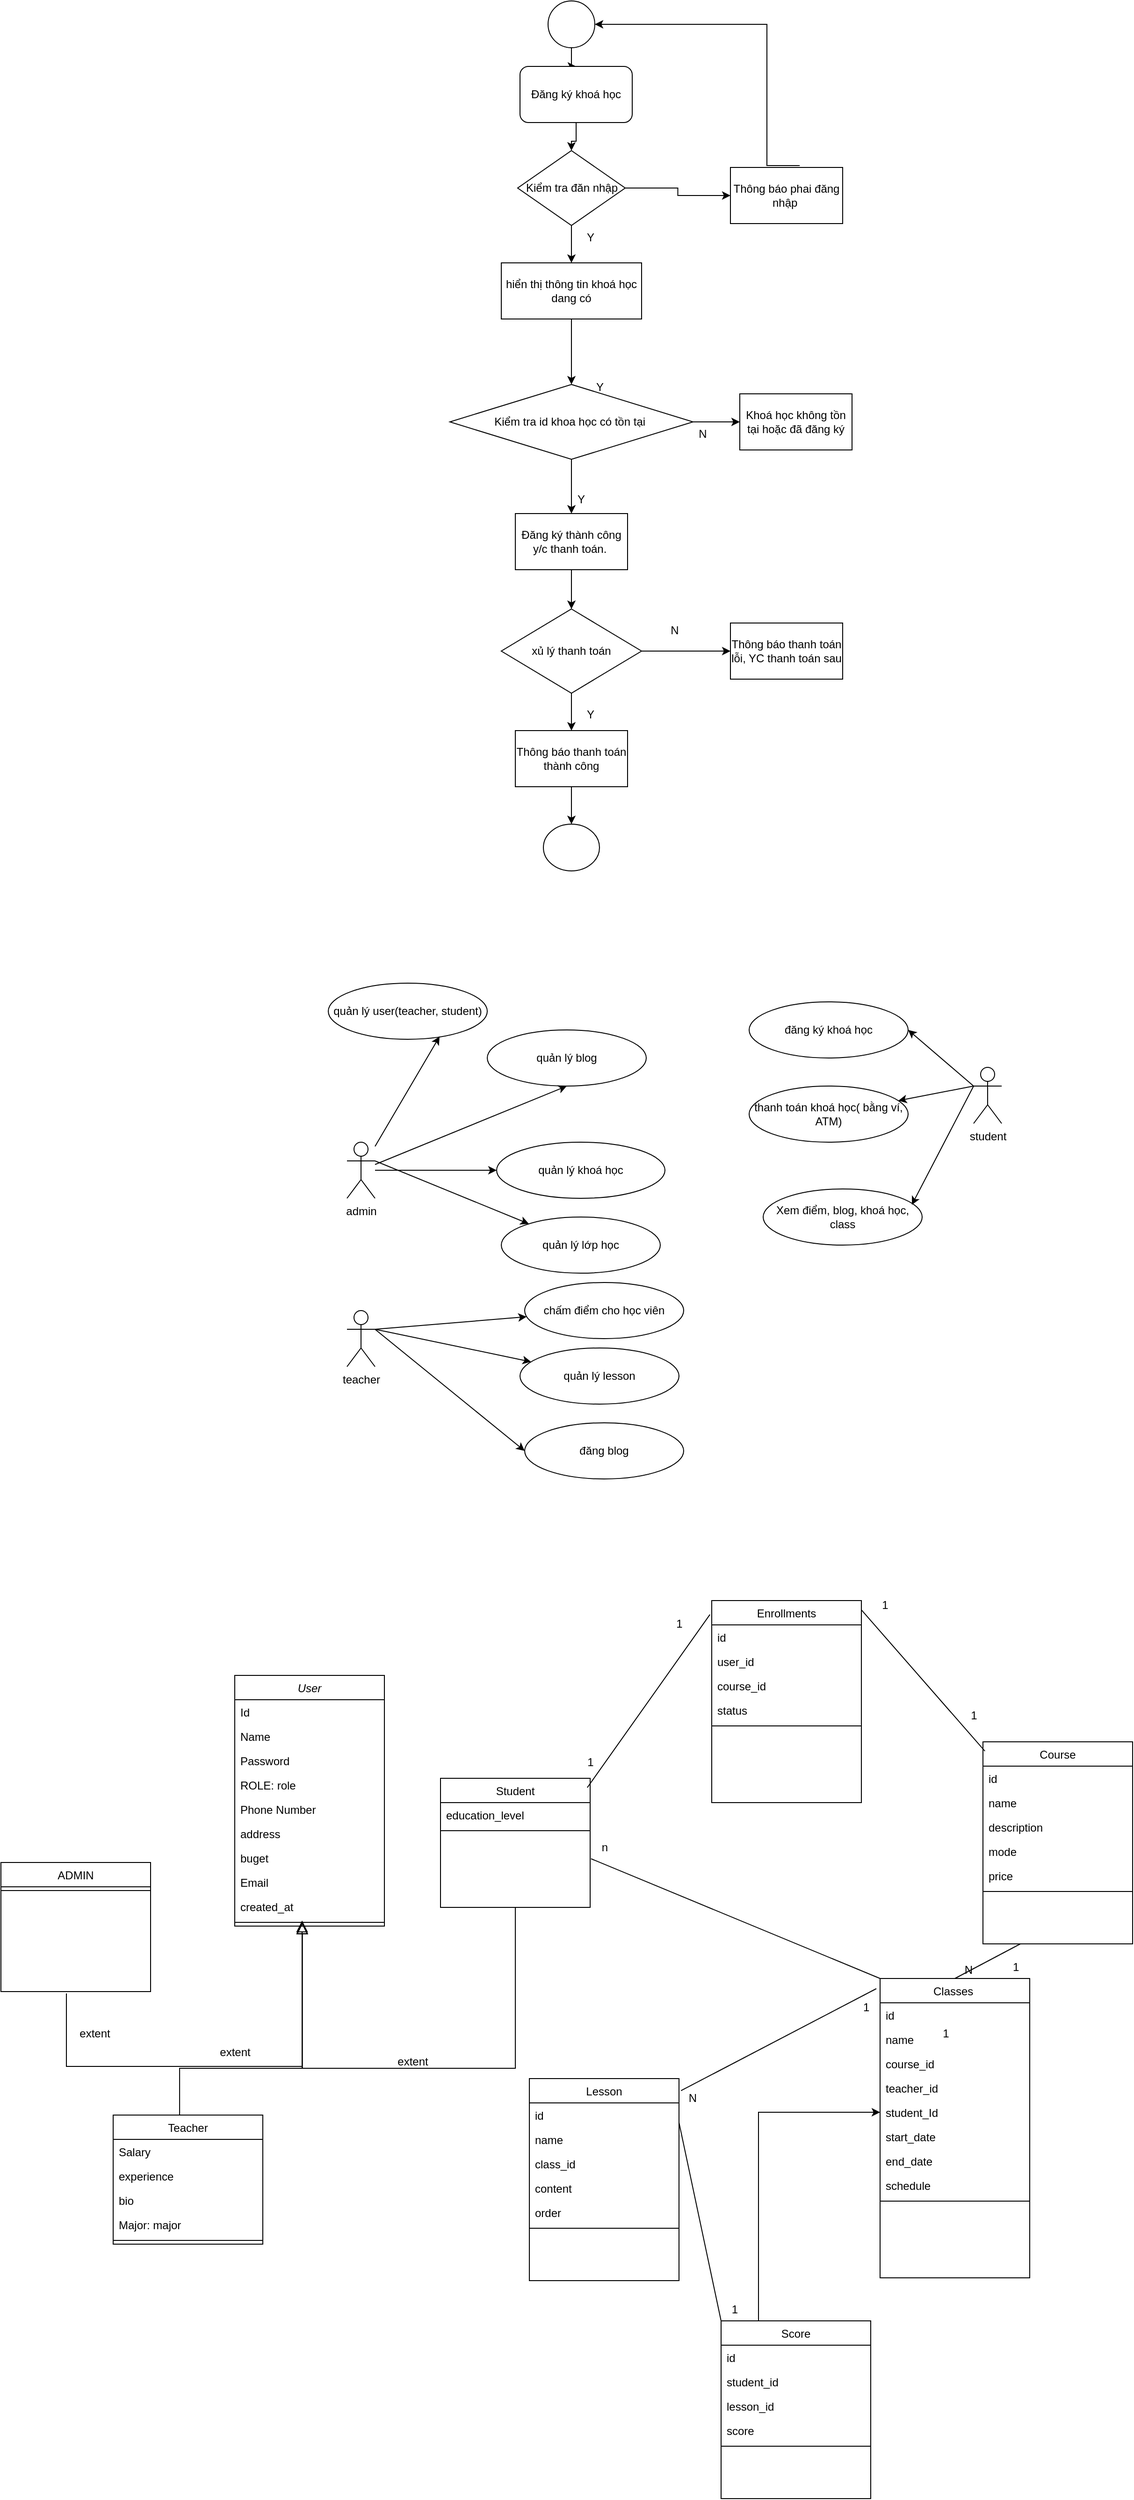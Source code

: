 <mxfile version="26.0.3">
  <diagram name="Trang-1" id="rVKyR7nh_XiS1FZYdpux">
    <mxGraphModel dx="1834" dy="2772" grid="1" gridSize="10" guides="1" tooltips="1" connect="1" arrows="1" fold="1" page="0" pageScale="1" pageWidth="827" pageHeight="1169" math="0" shadow="0">
      <root>
        <mxCell id="0" />
        <mxCell id="1" parent="0" />
        <mxCell id="aw_i3ZSyZ6pOpb74CxK2-1" value="User" style="swimlane;fontStyle=2;align=center;verticalAlign=top;childLayout=stackLayout;horizontal=1;startSize=26;horizontalStack=0;resizeParent=1;resizeLast=0;collapsible=1;marginBottom=0;rounded=0;shadow=0;strokeWidth=1;" parent="1" vertex="1">
          <mxGeometry x="40" y="-90" width="160" height="268" as="geometry">
            <mxRectangle x="230" y="140" width="160" height="26" as="alternateBounds" />
          </mxGeometry>
        </mxCell>
        <mxCell id="aw_i3ZSyZ6pOpb74CxK2-2" value="Id" style="text;align=left;verticalAlign=top;spacingLeft=4;spacingRight=4;overflow=hidden;rotatable=0;points=[[0,0.5],[1,0.5]];portConstraint=eastwest;" parent="aw_i3ZSyZ6pOpb74CxK2-1" vertex="1">
          <mxGeometry y="26" width="160" height="26" as="geometry" />
        </mxCell>
        <mxCell id="aw_i3ZSyZ6pOpb74CxK2-8" value="Name" style="text;align=left;verticalAlign=top;spacingLeft=4;spacingRight=4;overflow=hidden;rotatable=0;points=[[0,0.5],[1,0.5]];portConstraint=eastwest;" parent="aw_i3ZSyZ6pOpb74CxK2-1" vertex="1">
          <mxGeometry y="52" width="160" height="26" as="geometry" />
        </mxCell>
        <mxCell id="aw_i3ZSyZ6pOpb74CxK2-9" value="Password" style="text;align=left;verticalAlign=top;spacingLeft=4;spacingRight=4;overflow=hidden;rotatable=0;points=[[0,0.5],[1,0.5]];portConstraint=eastwest;" parent="aw_i3ZSyZ6pOpb74CxK2-1" vertex="1">
          <mxGeometry y="78" width="160" height="26" as="geometry" />
        </mxCell>
        <mxCell id="aw_i3ZSyZ6pOpb74CxK2-10" value="ROLE: role" style="text;align=left;verticalAlign=top;spacingLeft=4;spacingRight=4;overflow=hidden;rotatable=0;points=[[0,0.5],[1,0.5]];portConstraint=eastwest;" parent="aw_i3ZSyZ6pOpb74CxK2-1" vertex="1">
          <mxGeometry y="104" width="160" height="26" as="geometry" />
        </mxCell>
        <mxCell id="aw_i3ZSyZ6pOpb74CxK2-3" value="Phone Number" style="text;align=left;verticalAlign=top;spacingLeft=4;spacingRight=4;overflow=hidden;rotatable=0;points=[[0,0.5],[1,0.5]];portConstraint=eastwest;rounded=0;shadow=0;html=0;" parent="aw_i3ZSyZ6pOpb74CxK2-1" vertex="1">
          <mxGeometry y="130" width="160" height="26" as="geometry" />
        </mxCell>
        <mxCell id="aw_i3ZSyZ6pOpb74CxK2-41" value="address" style="text;align=left;verticalAlign=top;spacingLeft=4;spacingRight=4;overflow=hidden;rotatable=0;points=[[0,0.5],[1,0.5]];portConstraint=eastwest;rounded=0;shadow=0;html=0;" parent="aw_i3ZSyZ6pOpb74CxK2-1" vertex="1">
          <mxGeometry y="156" width="160" height="26" as="geometry" />
        </mxCell>
        <mxCell id="aw_i3ZSyZ6pOpb74CxK2-98" value="buget" style="text;align=left;verticalAlign=top;spacingLeft=4;spacingRight=4;overflow=hidden;rotatable=0;points=[[0,0.5],[1,0.5]];portConstraint=eastwest;rounded=0;shadow=0;html=0;" parent="aw_i3ZSyZ6pOpb74CxK2-1" vertex="1">
          <mxGeometry y="182" width="160" height="26" as="geometry" />
        </mxCell>
        <mxCell id="aw_i3ZSyZ6pOpb74CxK2-4" value="Email " style="text;align=left;verticalAlign=top;spacingLeft=4;spacingRight=4;overflow=hidden;rotatable=0;points=[[0,0.5],[1,0.5]];portConstraint=eastwest;rounded=0;shadow=0;html=0;" parent="aw_i3ZSyZ6pOpb74CxK2-1" vertex="1">
          <mxGeometry y="208" width="160" height="26" as="geometry" />
        </mxCell>
        <mxCell id="aw_i3ZSyZ6pOpb74CxK2-11" value="created_at" style="text;align=left;verticalAlign=top;spacingLeft=4;spacingRight=4;overflow=hidden;rotatable=0;points=[[0,0.5],[1,0.5]];portConstraint=eastwest;rounded=0;shadow=0;html=0;" parent="aw_i3ZSyZ6pOpb74CxK2-1" vertex="1">
          <mxGeometry y="234" width="160" height="26" as="geometry" />
        </mxCell>
        <mxCell id="aw_i3ZSyZ6pOpb74CxK2-6" value="" style="line;html=1;strokeWidth=1;align=left;verticalAlign=middle;spacingTop=-1;spacingLeft=3;spacingRight=3;rotatable=0;labelPosition=right;points=[];portConstraint=eastwest;" parent="aw_i3ZSyZ6pOpb74CxK2-1" vertex="1">
          <mxGeometry y="260" width="160" height="8" as="geometry" />
        </mxCell>
        <mxCell id="aw_i3ZSyZ6pOpb74CxK2-22" value="Student" style="swimlane;fontStyle=0;align=center;verticalAlign=top;childLayout=stackLayout;horizontal=1;startSize=26;horizontalStack=0;resizeParent=1;resizeLast=0;collapsible=1;marginBottom=0;rounded=0;shadow=0;strokeWidth=1;" parent="1" vertex="1">
          <mxGeometry x="260" y="20" width="160" height="138" as="geometry">
            <mxRectangle x="130" y="380" width="160" height="26" as="alternateBounds" />
          </mxGeometry>
        </mxCell>
        <mxCell id="aw_i3ZSyZ6pOpb74CxK2-23" value="education_level" style="text;align=left;verticalAlign=top;spacingLeft=4;spacingRight=4;overflow=hidden;rotatable=0;points=[[0,0.5],[1,0.5]];portConstraint=eastwest;" parent="aw_i3ZSyZ6pOpb74CxK2-22" vertex="1">
          <mxGeometry y="26" width="160" height="26" as="geometry" />
        </mxCell>
        <mxCell id="aw_i3ZSyZ6pOpb74CxK2-25" value="" style="line;html=1;strokeWidth=1;align=left;verticalAlign=middle;spacingTop=-1;spacingLeft=3;spacingRight=3;rotatable=0;labelPosition=right;points=[];portConstraint=eastwest;" parent="aw_i3ZSyZ6pOpb74CxK2-22" vertex="1">
          <mxGeometry y="52" width="160" height="8" as="geometry" />
        </mxCell>
        <mxCell id="aw_i3ZSyZ6pOpb74CxK2-28" value="" style="endArrow=block;endSize=10;endFill=0;shadow=0;strokeWidth=1;rounded=0;curved=0;edgeStyle=elbowEdgeStyle;elbow=vertical;entryX=0.452;entryY=0.523;entryDx=0;entryDy=0;entryPerimeter=0;exitX=0.444;exitY=0.029;exitDx=0;exitDy=0;exitPerimeter=0;" parent="1" source="aw_i3ZSyZ6pOpb74CxK2-30" target="aw_i3ZSyZ6pOpb74CxK2-6" edge="1">
          <mxGeometry width="160" relative="1" as="geometry">
            <mxPoint x="243.04" y="367.034" as="sourcePoint" />
            <mxPoint x="130" y="308" as="targetPoint" />
            <Array as="points">
              <mxPoint x="200" y="330" />
            </Array>
          </mxGeometry>
        </mxCell>
        <mxCell id="aw_i3ZSyZ6pOpb74CxK2-29" value="" style="endArrow=block;endSize=10;endFill=0;shadow=0;strokeWidth=1;rounded=0;curved=0;edgeStyle=elbowEdgeStyle;elbow=vertical;entryX=0.45;entryY=0.5;entryDx=0;entryDy=0;entryPerimeter=0;exitX=0.5;exitY=1;exitDx=0;exitDy=0;" parent="1" source="aw_i3ZSyZ6pOpb74CxK2-22" target="aw_i3ZSyZ6pOpb74CxK2-6" edge="1">
          <mxGeometry width="160" relative="1" as="geometry">
            <mxPoint x="340" y="170" as="sourcePoint" />
            <mxPoint x="140" y="282" as="targetPoint" />
            <Array as="points">
              <mxPoint x="110" y="330" />
            </Array>
          </mxGeometry>
        </mxCell>
        <mxCell id="aw_i3ZSyZ6pOpb74CxK2-30" value="Teacher" style="swimlane;fontStyle=0;align=center;verticalAlign=top;childLayout=stackLayout;horizontal=1;startSize=26;horizontalStack=0;resizeParent=1;resizeLast=0;collapsible=1;marginBottom=0;rounded=0;shadow=0;strokeWidth=1;" parent="1" vertex="1">
          <mxGeometry x="-90" y="380" width="160" height="138" as="geometry">
            <mxRectangle x="340" y="380" width="170" height="26" as="alternateBounds" />
          </mxGeometry>
        </mxCell>
        <mxCell id="aw_i3ZSyZ6pOpb74CxK2-31" value="Salary" style="text;align=left;verticalAlign=top;spacingLeft=4;spacingRight=4;overflow=hidden;rotatable=0;points=[[0,0.5],[1,0.5]];portConstraint=eastwest;" parent="aw_i3ZSyZ6pOpb74CxK2-30" vertex="1">
          <mxGeometry y="26" width="160" height="26" as="geometry" />
        </mxCell>
        <mxCell id="aw_i3ZSyZ6pOpb74CxK2-33" value="experience" style="text;align=left;verticalAlign=top;spacingLeft=4;spacingRight=4;overflow=hidden;rotatable=0;points=[[0,0.5],[1,0.5]];portConstraint=eastwest;" parent="aw_i3ZSyZ6pOpb74CxK2-30" vertex="1">
          <mxGeometry y="52" width="160" height="26" as="geometry" />
        </mxCell>
        <mxCell id="aw_i3ZSyZ6pOpb74CxK2-34" value="bio" style="text;align=left;verticalAlign=top;spacingLeft=4;spacingRight=4;overflow=hidden;rotatable=0;points=[[0,0.5],[1,0.5]];portConstraint=eastwest;" parent="aw_i3ZSyZ6pOpb74CxK2-30" vertex="1">
          <mxGeometry y="78" width="160" height="26" as="geometry" />
        </mxCell>
        <mxCell id="aw_i3ZSyZ6pOpb74CxK2-35" value="Major: major&#xa;" style="text;align=left;verticalAlign=top;spacingLeft=4;spacingRight=4;overflow=hidden;rotatable=0;points=[[0,0.5],[1,0.5]];portConstraint=eastwest;" parent="aw_i3ZSyZ6pOpb74CxK2-30" vertex="1">
          <mxGeometry y="104" width="160" height="26" as="geometry" />
        </mxCell>
        <mxCell id="aw_i3ZSyZ6pOpb74CxK2-32" value="" style="line;html=1;strokeWidth=1;align=left;verticalAlign=middle;spacingTop=-1;spacingLeft=3;spacingRight=3;rotatable=0;labelPosition=right;points=[];portConstraint=eastwest;" parent="aw_i3ZSyZ6pOpb74CxK2-30" vertex="1">
          <mxGeometry y="130" width="160" height="8" as="geometry" />
        </mxCell>
        <mxCell id="aw_i3ZSyZ6pOpb74CxK2-36" value="Course" style="swimlane;fontStyle=0;align=center;verticalAlign=top;childLayout=stackLayout;horizontal=1;startSize=26;horizontalStack=0;resizeParent=1;resizeLast=0;collapsible=1;marginBottom=0;rounded=0;shadow=0;strokeWidth=1;" parent="1" vertex="1">
          <mxGeometry x="840" y="-19" width="160" height="216" as="geometry">
            <mxRectangle x="130" y="380" width="160" height="26" as="alternateBounds" />
          </mxGeometry>
        </mxCell>
        <mxCell id="aw_i3ZSyZ6pOpb74CxK2-37" value="id" style="text;align=left;verticalAlign=top;spacingLeft=4;spacingRight=4;overflow=hidden;rotatable=0;points=[[0,0.5],[1,0.5]];portConstraint=eastwest;" parent="aw_i3ZSyZ6pOpb74CxK2-36" vertex="1">
          <mxGeometry y="26" width="160" height="26" as="geometry" />
        </mxCell>
        <mxCell id="aw_i3ZSyZ6pOpb74CxK2-42" value="name" style="text;align=left;verticalAlign=top;spacingLeft=4;spacingRight=4;overflow=hidden;rotatable=0;points=[[0,0.5],[1,0.5]];portConstraint=eastwest;" parent="aw_i3ZSyZ6pOpb74CxK2-36" vertex="1">
          <mxGeometry y="52" width="160" height="26" as="geometry" />
        </mxCell>
        <mxCell id="aw_i3ZSyZ6pOpb74CxK2-44" value="description" style="text;align=left;verticalAlign=top;spacingLeft=4;spacingRight=4;overflow=hidden;rotatable=0;points=[[0,0.5],[1,0.5]];portConstraint=eastwest;" parent="aw_i3ZSyZ6pOpb74CxK2-36" vertex="1">
          <mxGeometry y="78" width="160" height="26" as="geometry" />
        </mxCell>
        <mxCell id="aw_i3ZSyZ6pOpb74CxK2-45" value="mode" style="text;align=left;verticalAlign=top;spacingLeft=4;spacingRight=4;overflow=hidden;rotatable=0;points=[[0,0.5],[1,0.5]];portConstraint=eastwest;" parent="aw_i3ZSyZ6pOpb74CxK2-36" vertex="1">
          <mxGeometry y="104" width="160" height="26" as="geometry" />
        </mxCell>
        <mxCell id="aw_i3ZSyZ6pOpb74CxK2-94" value="price" style="text;align=left;verticalAlign=top;spacingLeft=4;spacingRight=4;overflow=hidden;rotatable=0;points=[[0,0.5],[1,0.5]];portConstraint=eastwest;" parent="aw_i3ZSyZ6pOpb74CxK2-36" vertex="1">
          <mxGeometry y="130" width="160" height="26" as="geometry" />
        </mxCell>
        <mxCell id="aw_i3ZSyZ6pOpb74CxK2-38" value="" style="line;html=1;strokeWidth=1;align=left;verticalAlign=middle;spacingTop=-1;spacingLeft=3;spacingRight=3;rotatable=0;labelPosition=right;points=[];portConstraint=eastwest;" parent="aw_i3ZSyZ6pOpb74CxK2-36" vertex="1">
          <mxGeometry y="156" width="160" height="8" as="geometry" />
        </mxCell>
        <mxCell id="aw_i3ZSyZ6pOpb74CxK2-46" value="Classes " style="swimlane;fontStyle=0;align=center;verticalAlign=top;childLayout=stackLayout;horizontal=1;startSize=26;horizontalStack=0;resizeParent=1;resizeLast=0;collapsible=1;marginBottom=0;rounded=0;shadow=0;strokeWidth=1;" parent="1" vertex="1">
          <mxGeometry x="730" y="234" width="160" height="320" as="geometry">
            <mxRectangle x="130" y="380" width="160" height="26" as="alternateBounds" />
          </mxGeometry>
        </mxCell>
        <mxCell id="aw_i3ZSyZ6pOpb74CxK2-47" value="id" style="text;align=left;verticalAlign=top;spacingLeft=4;spacingRight=4;overflow=hidden;rotatable=0;points=[[0,0.5],[1,0.5]];portConstraint=eastwest;" parent="aw_i3ZSyZ6pOpb74CxK2-46" vertex="1">
          <mxGeometry y="26" width="160" height="26" as="geometry" />
        </mxCell>
        <mxCell id="aw_i3ZSyZ6pOpb74CxK2-48" value="name" style="text;align=left;verticalAlign=top;spacingLeft=4;spacingRight=4;overflow=hidden;rotatable=0;points=[[0,0.5],[1,0.5]];portConstraint=eastwest;" parent="aw_i3ZSyZ6pOpb74CxK2-46" vertex="1">
          <mxGeometry y="52" width="160" height="26" as="geometry" />
        </mxCell>
        <mxCell id="aw_i3ZSyZ6pOpb74CxK2-49" value="course_id" style="text;align=left;verticalAlign=top;spacingLeft=4;spacingRight=4;overflow=hidden;rotatable=0;points=[[0,0.5],[1,0.5]];portConstraint=eastwest;" parent="aw_i3ZSyZ6pOpb74CxK2-46" vertex="1">
          <mxGeometry y="78" width="160" height="26" as="geometry" />
        </mxCell>
        <mxCell id="aw_i3ZSyZ6pOpb74CxK2-50" value="teacher_id" style="text;align=left;verticalAlign=top;spacingLeft=4;spacingRight=4;overflow=hidden;rotatable=0;points=[[0,0.5],[1,0.5]];portConstraint=eastwest;" parent="aw_i3ZSyZ6pOpb74CxK2-46" vertex="1">
          <mxGeometry y="104" width="160" height="26" as="geometry" />
        </mxCell>
        <mxCell id="aw_i3ZSyZ6pOpb74CxK2-68" value="student_Id&#xa;" style="text;align=left;verticalAlign=top;spacingLeft=4;spacingRight=4;overflow=hidden;rotatable=0;points=[[0,0.5],[1,0.5]];portConstraint=eastwest;" parent="aw_i3ZSyZ6pOpb74CxK2-46" vertex="1">
          <mxGeometry y="130" width="160" height="26" as="geometry" />
        </mxCell>
        <mxCell id="aw_i3ZSyZ6pOpb74CxK2-51" value="start_date" style="text;align=left;verticalAlign=top;spacingLeft=4;spacingRight=4;overflow=hidden;rotatable=0;points=[[0,0.5],[1,0.5]];portConstraint=eastwest;" parent="aw_i3ZSyZ6pOpb74CxK2-46" vertex="1">
          <mxGeometry y="156" width="160" height="26" as="geometry" />
        </mxCell>
        <mxCell id="aw_i3ZSyZ6pOpb74CxK2-55" value="end_date" style="text;align=left;verticalAlign=top;spacingLeft=4;spacingRight=4;overflow=hidden;rotatable=0;points=[[0,0.5],[1,0.5]];portConstraint=eastwest;" parent="aw_i3ZSyZ6pOpb74CxK2-46" vertex="1">
          <mxGeometry y="182" width="160" height="26" as="geometry" />
        </mxCell>
        <mxCell id="aw_i3ZSyZ6pOpb74CxK2-56" value="schedule" style="text;align=left;verticalAlign=top;spacingLeft=4;spacingRight=4;overflow=hidden;rotatable=0;points=[[0,0.5],[1,0.5]];portConstraint=eastwest;" parent="aw_i3ZSyZ6pOpb74CxK2-46" vertex="1">
          <mxGeometry y="208" width="160" height="26" as="geometry" />
        </mxCell>
        <mxCell id="aw_i3ZSyZ6pOpb74CxK2-52" value="" style="line;html=1;strokeWidth=1;align=left;verticalAlign=middle;spacingTop=-1;spacingLeft=3;spacingRight=3;rotatable=0;labelPosition=right;points=[];portConstraint=eastwest;" parent="aw_i3ZSyZ6pOpb74CxK2-46" vertex="1">
          <mxGeometry y="234" width="160" height="8" as="geometry" />
        </mxCell>
        <mxCell id="aw_i3ZSyZ6pOpb74CxK2-57" value="Lesson" style="swimlane;fontStyle=0;align=center;verticalAlign=top;childLayout=stackLayout;horizontal=1;startSize=26;horizontalStack=0;resizeParent=1;resizeLast=0;collapsible=1;marginBottom=0;rounded=0;shadow=0;strokeWidth=1;" parent="1" vertex="1">
          <mxGeometry x="355" y="341" width="160" height="216" as="geometry">
            <mxRectangle x="130" y="380" width="160" height="26" as="alternateBounds" />
          </mxGeometry>
        </mxCell>
        <mxCell id="aw_i3ZSyZ6pOpb74CxK2-58" value="id" style="text;align=left;verticalAlign=top;spacingLeft=4;spacingRight=4;overflow=hidden;rotatable=0;points=[[0,0.5],[1,0.5]];portConstraint=eastwest;" parent="aw_i3ZSyZ6pOpb74CxK2-57" vertex="1">
          <mxGeometry y="26" width="160" height="26" as="geometry" />
        </mxCell>
        <mxCell id="aw_i3ZSyZ6pOpb74CxK2-60" value="name" style="text;align=left;verticalAlign=top;spacingLeft=4;spacingRight=4;overflow=hidden;rotatable=0;points=[[0,0.5],[1,0.5]];portConstraint=eastwest;" parent="aw_i3ZSyZ6pOpb74CxK2-57" vertex="1">
          <mxGeometry y="52" width="160" height="26" as="geometry" />
        </mxCell>
        <mxCell id="aw_i3ZSyZ6pOpb74CxK2-102" value="class_id" style="text;align=left;verticalAlign=top;spacingLeft=4;spacingRight=4;overflow=hidden;rotatable=0;points=[[0,0.5],[1,0.5]];portConstraint=eastwest;" parent="aw_i3ZSyZ6pOpb74CxK2-57" vertex="1">
          <mxGeometry y="78" width="160" height="26" as="geometry" />
        </mxCell>
        <mxCell id="aw_i3ZSyZ6pOpb74CxK2-61" value="content" style="text;align=left;verticalAlign=top;spacingLeft=4;spacingRight=4;overflow=hidden;rotatable=0;points=[[0,0.5],[1,0.5]];portConstraint=eastwest;" parent="aw_i3ZSyZ6pOpb74CxK2-57" vertex="1">
          <mxGeometry y="104" width="160" height="26" as="geometry" />
        </mxCell>
        <mxCell id="aw_i3ZSyZ6pOpb74CxK2-62" value="order" style="text;align=left;verticalAlign=top;spacingLeft=4;spacingRight=4;overflow=hidden;rotatable=0;points=[[0,0.5],[1,0.5]];portConstraint=eastwest;" parent="aw_i3ZSyZ6pOpb74CxK2-57" vertex="1">
          <mxGeometry y="130" width="160" height="26" as="geometry" />
        </mxCell>
        <mxCell id="aw_i3ZSyZ6pOpb74CxK2-63" value="" style="line;html=1;strokeWidth=1;align=left;verticalAlign=middle;spacingTop=-1;spacingLeft=3;spacingRight=3;rotatable=0;labelPosition=right;points=[];portConstraint=eastwest;" parent="aw_i3ZSyZ6pOpb74CxK2-57" vertex="1">
          <mxGeometry y="156" width="160" height="8" as="geometry" />
        </mxCell>
        <mxCell id="54mSPvLYBZvLIirZFEM0-18" style="edgeStyle=orthogonalEdgeStyle;rounded=0;orthogonalLoop=1;jettySize=auto;html=1;exitX=0.25;exitY=0;exitDx=0;exitDy=0;entryX=0;entryY=0.5;entryDx=0;entryDy=0;" parent="1" source="aw_i3ZSyZ6pOpb74CxK2-69" target="aw_i3ZSyZ6pOpb74CxK2-68" edge="1">
          <mxGeometry relative="1" as="geometry" />
        </mxCell>
        <mxCell id="aw_i3ZSyZ6pOpb74CxK2-69" value="Score" style="swimlane;fontStyle=0;align=center;verticalAlign=top;childLayout=stackLayout;horizontal=1;startSize=26;horizontalStack=0;resizeParent=1;resizeLast=0;collapsible=1;marginBottom=0;rounded=0;shadow=0;strokeWidth=1;" parent="1" vertex="1">
          <mxGeometry x="560" y="600" width="160" height="190" as="geometry">
            <mxRectangle x="130" y="380" width="160" height="26" as="alternateBounds" />
          </mxGeometry>
        </mxCell>
        <mxCell id="aw_i3ZSyZ6pOpb74CxK2-70" value="id&#xa;" style="text;align=left;verticalAlign=top;spacingLeft=4;spacingRight=4;overflow=hidden;rotatable=0;points=[[0,0.5],[1,0.5]];portConstraint=eastwest;" parent="aw_i3ZSyZ6pOpb74CxK2-69" vertex="1">
          <mxGeometry y="26" width="160" height="26" as="geometry" />
        </mxCell>
        <mxCell id="aw_i3ZSyZ6pOpb74CxK2-76" value="student_id" style="text;align=left;verticalAlign=top;spacingLeft=4;spacingRight=4;overflow=hidden;rotatable=0;points=[[0,0.5],[1,0.5]];portConstraint=eastwest;" parent="aw_i3ZSyZ6pOpb74CxK2-69" vertex="1">
          <mxGeometry y="52" width="160" height="26" as="geometry" />
        </mxCell>
        <mxCell id="aw_i3ZSyZ6pOpb74CxK2-77" value="lesson_id" style="text;align=left;verticalAlign=top;spacingLeft=4;spacingRight=4;overflow=hidden;rotatable=0;points=[[0,0.5],[1,0.5]];portConstraint=eastwest;" parent="aw_i3ZSyZ6pOpb74CxK2-69" vertex="1">
          <mxGeometry y="78" width="160" height="26" as="geometry" />
        </mxCell>
        <mxCell id="aw_i3ZSyZ6pOpb74CxK2-80" value="score" style="text;align=left;verticalAlign=top;spacingLeft=4;spacingRight=4;overflow=hidden;rotatable=0;points=[[0,0.5],[1,0.5]];portConstraint=eastwest;" parent="aw_i3ZSyZ6pOpb74CxK2-69" vertex="1">
          <mxGeometry y="104" width="160" height="26" as="geometry" />
        </mxCell>
        <mxCell id="aw_i3ZSyZ6pOpb74CxK2-71" value="" style="line;html=1;strokeWidth=1;align=left;verticalAlign=middle;spacingTop=-1;spacingLeft=3;spacingRight=3;rotatable=0;labelPosition=right;points=[];portConstraint=eastwest;" parent="aw_i3ZSyZ6pOpb74CxK2-69" vertex="1">
          <mxGeometry y="130" width="160" height="8" as="geometry" />
        </mxCell>
        <mxCell id="aw_i3ZSyZ6pOpb74CxK2-82" value="Enrollments" style="swimlane;fontStyle=0;align=center;verticalAlign=top;childLayout=stackLayout;horizontal=1;startSize=26;horizontalStack=0;resizeParent=1;resizeLast=0;collapsible=1;marginBottom=0;rounded=0;shadow=0;strokeWidth=1;" parent="1" vertex="1">
          <mxGeometry x="550" y="-170" width="160" height="216" as="geometry">
            <mxRectangle x="130" y="380" width="160" height="26" as="alternateBounds" />
          </mxGeometry>
        </mxCell>
        <mxCell id="aw_i3ZSyZ6pOpb74CxK2-83" value="id" style="text;align=left;verticalAlign=top;spacingLeft=4;spacingRight=4;overflow=hidden;rotatable=0;points=[[0,0.5],[1,0.5]];portConstraint=eastwest;" parent="aw_i3ZSyZ6pOpb74CxK2-82" vertex="1">
          <mxGeometry y="26" width="160" height="26" as="geometry" />
        </mxCell>
        <mxCell id="aw_i3ZSyZ6pOpb74CxK2-84" value="user_id" style="text;align=left;verticalAlign=top;spacingLeft=4;spacingRight=4;overflow=hidden;rotatable=0;points=[[0,0.5],[1,0.5]];portConstraint=eastwest;" parent="aw_i3ZSyZ6pOpb74CxK2-82" vertex="1">
          <mxGeometry y="52" width="160" height="26" as="geometry" />
        </mxCell>
        <mxCell id="aw_i3ZSyZ6pOpb74CxK2-85" value="course_id" style="text;align=left;verticalAlign=top;spacingLeft=4;spacingRight=4;overflow=hidden;rotatable=0;points=[[0,0.5],[1,0.5]];portConstraint=eastwest;" parent="aw_i3ZSyZ6pOpb74CxK2-82" vertex="1">
          <mxGeometry y="78" width="160" height="26" as="geometry" />
        </mxCell>
        <mxCell id="aw_i3ZSyZ6pOpb74CxK2-86" value="status" style="text;align=left;verticalAlign=top;spacingLeft=4;spacingRight=4;overflow=hidden;rotatable=0;points=[[0,0.5],[1,0.5]];portConstraint=eastwest;" parent="aw_i3ZSyZ6pOpb74CxK2-82" vertex="1">
          <mxGeometry y="104" width="160" height="26" as="geometry" />
        </mxCell>
        <mxCell id="aw_i3ZSyZ6pOpb74CxK2-87" value="" style="line;html=1;strokeWidth=1;align=left;verticalAlign=middle;spacingTop=-1;spacingLeft=3;spacingRight=3;rotatable=0;labelPosition=right;points=[];portConstraint=eastwest;" parent="aw_i3ZSyZ6pOpb74CxK2-82" vertex="1">
          <mxGeometry y="130" width="160" height="8" as="geometry" />
        </mxCell>
        <mxCell id="heB53jGHx2SAs-rPZqRT-1" value="admin" style="shape=umlActor;verticalLabelPosition=bottom;verticalAlign=top;html=1;outlineConnect=0;" parent="1" vertex="1">
          <mxGeometry x="160" y="-660" width="30" height="60" as="geometry" />
        </mxCell>
        <mxCell id="heB53jGHx2SAs-rPZqRT-2" value="teacher" style="shape=umlActor;verticalLabelPosition=bottom;verticalAlign=top;html=1;outlineConnect=0;" parent="1" vertex="1">
          <mxGeometry x="160" y="-480" width="30" height="60" as="geometry" />
        </mxCell>
        <mxCell id="heB53jGHx2SAs-rPZqRT-6" value="quản lý blog" style="ellipse;whiteSpace=wrap;html=1;" parent="1" vertex="1">
          <mxGeometry x="310" y="-780" width="170" height="60" as="geometry" />
        </mxCell>
        <mxCell id="heB53jGHx2SAs-rPZqRT-7" style="edgeStyle=orthogonalEdgeStyle;rounded=0;orthogonalLoop=1;jettySize=auto;html=1;exitX=0.5;exitY=1;exitDx=0;exitDy=0;" parent="1" source="heB53jGHx2SAs-rPZqRT-6" target="heB53jGHx2SAs-rPZqRT-6" edge="1">
          <mxGeometry relative="1" as="geometry" />
        </mxCell>
        <mxCell id="heB53jGHx2SAs-rPZqRT-9" value="quản lý khoá học" style="ellipse;whiteSpace=wrap;html=1;" parent="1" vertex="1">
          <mxGeometry x="320" y="-660" width="180" height="60" as="geometry" />
        </mxCell>
        <mxCell id="heB53jGHx2SAs-rPZqRT-10" value="quản lý lớp học" style="ellipse;whiteSpace=wrap;html=1;" parent="1" vertex="1">
          <mxGeometry x="325" y="-580" width="170" height="60" as="geometry" />
        </mxCell>
        <mxCell id="heB53jGHx2SAs-rPZqRT-11" value="quản lý user(teacher, student)" style="ellipse;whiteSpace=wrap;html=1;" parent="1" vertex="1">
          <mxGeometry x="140" y="-830" width="170" height="60" as="geometry" />
        </mxCell>
        <mxCell id="heB53jGHx2SAs-rPZqRT-12" value="chấm điểm cho học viên" style="ellipse;whiteSpace=wrap;html=1;" parent="1" vertex="1">
          <mxGeometry x="350" y="-510" width="170" height="60" as="geometry" />
        </mxCell>
        <mxCell id="heB53jGHx2SAs-rPZqRT-13" value="đăng blog" style="ellipse;whiteSpace=wrap;html=1;" parent="1" vertex="1">
          <mxGeometry x="350" y="-360" width="170" height="60" as="geometry" />
        </mxCell>
        <mxCell id="heB53jGHx2SAs-rPZqRT-14" value="quản lý lesson" style="ellipse;whiteSpace=wrap;html=1;" parent="1" vertex="1">
          <mxGeometry x="345" y="-440" width="170" height="60" as="geometry" />
        </mxCell>
        <mxCell id="heB53jGHx2SAs-rPZqRT-15" value="student" style="shape=umlActor;verticalLabelPosition=bottom;verticalAlign=top;html=1;outlineConnect=0;" parent="1" vertex="1">
          <mxGeometry x="830" y="-740" width="30" height="60" as="geometry" />
        </mxCell>
        <mxCell id="heB53jGHx2SAs-rPZqRT-16" value="đăng ký khoá học" style="ellipse;whiteSpace=wrap;html=1;" parent="1" vertex="1">
          <mxGeometry x="590" y="-810" width="170" height="60" as="geometry" />
        </mxCell>
        <mxCell id="heB53jGHx2SAs-rPZqRT-17" value="thanh toán khoá học( bằng ví, ATM)" style="ellipse;whiteSpace=wrap;html=1;" parent="1" vertex="1">
          <mxGeometry x="590" y="-720" width="170" height="60" as="geometry" />
        </mxCell>
        <mxCell id="heB53jGHx2SAs-rPZqRT-19" value="Xem điểm, blog, khoá học, class" style="ellipse;whiteSpace=wrap;html=1;" parent="1" vertex="1">
          <mxGeometry x="605" y="-610" width="170" height="60" as="geometry" />
        </mxCell>
        <mxCell id="heB53jGHx2SAs-rPZqRT-20" value="" style="endArrow=classic;html=1;rounded=0;entryX=0.7;entryY=0.95;entryDx=0;entryDy=0;entryPerimeter=0;" parent="1" source="heB53jGHx2SAs-rPZqRT-1" target="heB53jGHx2SAs-rPZqRT-11" edge="1">
          <mxGeometry width="50" height="50" relative="1" as="geometry">
            <mxPoint x="370" y="-650" as="sourcePoint" />
            <mxPoint x="420" y="-700" as="targetPoint" />
          </mxGeometry>
        </mxCell>
        <mxCell id="heB53jGHx2SAs-rPZqRT-21" value="" style="endArrow=classic;html=1;rounded=0;entryX=0.5;entryY=1;entryDx=0;entryDy=0;" parent="1" source="heB53jGHx2SAs-rPZqRT-1" target="heB53jGHx2SAs-rPZqRT-6" edge="1">
          <mxGeometry width="50" height="50" relative="1" as="geometry">
            <mxPoint x="370" y="-650" as="sourcePoint" />
            <mxPoint x="420" y="-700" as="targetPoint" />
          </mxGeometry>
        </mxCell>
        <mxCell id="heB53jGHx2SAs-rPZqRT-22" value="" style="endArrow=classic;html=1;rounded=0;" parent="1" source="heB53jGHx2SAs-rPZqRT-1" target="heB53jGHx2SAs-rPZqRT-9" edge="1">
          <mxGeometry width="50" height="50" relative="1" as="geometry">
            <mxPoint x="370" y="-650" as="sourcePoint" />
            <mxPoint x="420" y="-700" as="targetPoint" />
          </mxGeometry>
        </mxCell>
        <mxCell id="heB53jGHx2SAs-rPZqRT-23" value="" style="endArrow=classic;html=1;rounded=0;exitX=1;exitY=0.333;exitDx=0;exitDy=0;exitPerimeter=0;" parent="1" source="heB53jGHx2SAs-rPZqRT-1" target="heB53jGHx2SAs-rPZqRT-10" edge="1">
          <mxGeometry width="50" height="50" relative="1" as="geometry">
            <mxPoint x="370" y="-680" as="sourcePoint" />
            <mxPoint x="420" y="-730" as="targetPoint" />
          </mxGeometry>
        </mxCell>
        <mxCell id="heB53jGHx2SAs-rPZqRT-24" value="" style="endArrow=classic;html=1;rounded=0;exitX=1;exitY=0.333;exitDx=0;exitDy=0;exitPerimeter=0;" parent="1" source="heB53jGHx2SAs-rPZqRT-2" target="heB53jGHx2SAs-rPZqRT-12" edge="1">
          <mxGeometry width="50" height="50" relative="1" as="geometry">
            <mxPoint x="370" y="-560" as="sourcePoint" />
            <mxPoint x="420" y="-610" as="targetPoint" />
          </mxGeometry>
        </mxCell>
        <mxCell id="heB53jGHx2SAs-rPZqRT-25" value="" style="endArrow=classic;html=1;rounded=0;exitX=1;exitY=0.333;exitDx=0;exitDy=0;exitPerimeter=0;" parent="1" source="heB53jGHx2SAs-rPZqRT-2" target="heB53jGHx2SAs-rPZqRT-14" edge="1">
          <mxGeometry width="50" height="50" relative="1" as="geometry">
            <mxPoint x="370" y="-560" as="sourcePoint" />
            <mxPoint x="420" y="-610" as="targetPoint" />
          </mxGeometry>
        </mxCell>
        <mxCell id="heB53jGHx2SAs-rPZqRT-26" value="" style="endArrow=classic;html=1;rounded=0;exitX=1;exitY=0.333;exitDx=0;exitDy=0;exitPerimeter=0;entryX=0;entryY=0.5;entryDx=0;entryDy=0;" parent="1" source="heB53jGHx2SAs-rPZqRT-2" target="heB53jGHx2SAs-rPZqRT-13" edge="1">
          <mxGeometry width="50" height="50" relative="1" as="geometry">
            <mxPoint x="370" y="-560" as="sourcePoint" />
            <mxPoint x="420" y="-610" as="targetPoint" />
          </mxGeometry>
        </mxCell>
        <mxCell id="heB53jGHx2SAs-rPZqRT-30" value="" style="endArrow=classic;html=1;rounded=0;entryX=1;entryY=0.5;entryDx=0;entryDy=0;exitX=0;exitY=0.333;exitDx=0;exitDy=0;exitPerimeter=0;" parent="1" source="heB53jGHx2SAs-rPZqRT-15" target="heB53jGHx2SAs-rPZqRT-16" edge="1">
          <mxGeometry width="50" height="50" relative="1" as="geometry">
            <mxPoint x="370" y="-560" as="sourcePoint" />
            <mxPoint x="420" y="-610" as="targetPoint" />
          </mxGeometry>
        </mxCell>
        <mxCell id="heB53jGHx2SAs-rPZqRT-31" value="" style="endArrow=classic;html=1;rounded=0;exitX=0;exitY=0.333;exitDx=0;exitDy=0;exitPerimeter=0;" parent="1" source="heB53jGHx2SAs-rPZqRT-15" target="heB53jGHx2SAs-rPZqRT-17" edge="1">
          <mxGeometry width="50" height="50" relative="1" as="geometry">
            <mxPoint x="370" y="-560" as="sourcePoint" />
            <mxPoint x="420" y="-610" as="targetPoint" />
          </mxGeometry>
        </mxCell>
        <mxCell id="heB53jGHx2SAs-rPZqRT-32" value="" style="endArrow=classic;html=1;rounded=0;entryX=0.935;entryY=0.283;entryDx=0;entryDy=0;entryPerimeter=0;" parent="1" target="heB53jGHx2SAs-rPZqRT-19" edge="1">
          <mxGeometry width="50" height="50" relative="1" as="geometry">
            <mxPoint x="830" y="-720" as="sourcePoint" />
            <mxPoint x="420" y="-610" as="targetPoint" />
          </mxGeometry>
        </mxCell>
        <mxCell id="VZ9ixuqr7skVYwZhriUe-4" value="" style="endArrow=none;html=1;rounded=0;exitX=0.25;exitY=1;exitDx=0;exitDy=0;entryX=0.5;entryY=0;entryDx=0;entryDy=0;" parent="1" source="aw_i3ZSyZ6pOpb74CxK2-36" target="aw_i3ZSyZ6pOpb74CxK2-46" edge="1">
          <mxGeometry relative="1" as="geometry">
            <mxPoint x="840" y="164.994" as="sourcePoint" />
            <mxPoint x="750" y="310" as="targetPoint" />
          </mxGeometry>
        </mxCell>
        <mxCell id="VZ9ixuqr7skVYwZhriUe-5" value="1" style="resizable=0;html=1;whiteSpace=wrap;align=left;verticalAlign=bottom;" parent="VZ9ixuqr7skVYwZhriUe-4" connectable="0" vertex="1">
          <mxGeometry x="-1" relative="1" as="geometry">
            <mxPoint x="-10" y="33" as="offset" />
          </mxGeometry>
        </mxCell>
        <mxCell id="VZ9ixuqr7skVYwZhriUe-6" value="N" style="resizable=0;html=1;whiteSpace=wrap;align=right;verticalAlign=bottom;" parent="VZ9ixuqr7skVYwZhriUe-4" connectable="0" vertex="1">
          <mxGeometry x="1" relative="1" as="geometry">
            <mxPoint x="20" as="offset" />
          </mxGeometry>
        </mxCell>
        <mxCell id="VZ9ixuqr7skVYwZhriUe-7" value="" style="endArrow=none;html=1;rounded=0;exitX=0.981;exitY=0.072;exitDx=0;exitDy=0;exitPerimeter=0;entryX=-0.012;entryY=0.069;entryDx=0;entryDy=0;entryPerimeter=0;" parent="1" source="aw_i3ZSyZ6pOpb74CxK2-22" target="aw_i3ZSyZ6pOpb74CxK2-82" edge="1">
          <mxGeometry relative="1" as="geometry">
            <mxPoint x="420" y="150" as="sourcePoint" />
            <mxPoint x="600" y="140" as="targetPoint" />
          </mxGeometry>
        </mxCell>
        <mxCell id="VZ9ixuqr7skVYwZhriUe-10" value="" style="endArrow=none;html=1;rounded=0;exitX=-0.025;exitY=0.034;exitDx=0;exitDy=0;exitPerimeter=0;entryX=1.013;entryY=0.06;entryDx=0;entryDy=0;entryPerimeter=0;" parent="1" source="aw_i3ZSyZ6pOpb74CxK2-46" target="aw_i3ZSyZ6pOpb74CxK2-57" edge="1">
          <mxGeometry relative="1" as="geometry">
            <mxPoint x="420" y="350" as="sourcePoint" />
            <mxPoint x="580" y="350" as="targetPoint" />
          </mxGeometry>
        </mxCell>
        <mxCell id="VZ9ixuqr7skVYwZhriUe-11" value="1" style="resizable=0;html=1;whiteSpace=wrap;align=left;verticalAlign=bottom;" parent="VZ9ixuqr7skVYwZhriUe-10" connectable="0" vertex="1">
          <mxGeometry x="-1" relative="1" as="geometry">
            <mxPoint x="-16" y="29" as="offset" />
          </mxGeometry>
        </mxCell>
        <mxCell id="VZ9ixuqr7skVYwZhriUe-12" value="N" style="resizable=0;html=1;whiteSpace=wrap;align=right;verticalAlign=bottom;" parent="VZ9ixuqr7skVYwZhriUe-10" connectable="0" vertex="1">
          <mxGeometry x="1" relative="1" as="geometry">
            <mxPoint x="18" y="17" as="offset" />
          </mxGeometry>
        </mxCell>
        <mxCell id="VZ9ixuqr7skVYwZhriUe-14" value="" style="endArrow=none;html=1;rounded=0;exitX=1;exitY=0.808;exitDx=0;exitDy=0;exitPerimeter=0;entryX=0;entryY=0;entryDx=0;entryDy=0;" parent="1" source="aw_i3ZSyZ6pOpb74CxK2-58" target="aw_i3ZSyZ6pOpb74CxK2-69" edge="1">
          <mxGeometry relative="1" as="geometry">
            <mxPoint x="420" y="550" as="sourcePoint" />
            <mxPoint x="580" y="550" as="targetPoint" />
          </mxGeometry>
        </mxCell>
        <mxCell id="VZ9ixuqr7skVYwZhriUe-15" value="1" style="resizable=0;html=1;whiteSpace=wrap;align=right;verticalAlign=bottom;" parent="VZ9ixuqr7skVYwZhriUe-14" connectable="0" vertex="1">
          <mxGeometry x="1" relative="1" as="geometry">
            <mxPoint x="20" y="-3" as="offset" />
          </mxGeometry>
        </mxCell>
        <mxCell id="VZ9ixuqr7skVYwZhriUe-16" value="1" style="text;html=1;align=center;verticalAlign=middle;resizable=0;points=[];autosize=1;strokeColor=none;fillColor=none;" parent="1" vertex="1">
          <mxGeometry x="405" y="-12" width="30" height="30" as="geometry" />
        </mxCell>
        <mxCell id="VZ9ixuqr7skVYwZhriUe-17" value="1" style="text;html=1;align=center;verticalAlign=middle;resizable=0;points=[];autosize=1;strokeColor=none;fillColor=none;" parent="1" vertex="1">
          <mxGeometry x="500" y="-160" width="30" height="30" as="geometry" />
        </mxCell>
        <mxCell id="VZ9ixuqr7skVYwZhriUe-20" value="" style="endArrow=none;html=1;rounded=0;exitX=0.013;exitY=0.046;exitDx=0;exitDy=0;exitPerimeter=0;entryX=1;entryY=0.046;entryDx=0;entryDy=0;entryPerimeter=0;" parent="1" source="aw_i3ZSyZ6pOpb74CxK2-36" target="aw_i3ZSyZ6pOpb74CxK2-82" edge="1">
          <mxGeometry relative="1" as="geometry">
            <mxPoint x="427" y="40" as="sourcePoint" />
            <mxPoint x="558" y="-195" as="targetPoint" />
          </mxGeometry>
        </mxCell>
        <mxCell id="VZ9ixuqr7skVYwZhriUe-21" value="1" style="text;html=1;align=center;verticalAlign=middle;resizable=0;points=[];autosize=1;strokeColor=none;fillColor=none;" parent="1" vertex="1">
          <mxGeometry x="815" y="-62" width="30" height="30" as="geometry" />
        </mxCell>
        <mxCell id="VZ9ixuqr7skVYwZhriUe-22" value="1" style="text;html=1;align=center;verticalAlign=middle;resizable=0;points=[];autosize=1;strokeColor=none;fillColor=none;" parent="1" vertex="1">
          <mxGeometry x="720" y="-180" width="30" height="30" as="geometry" />
        </mxCell>
        <mxCell id="VZ9ixuqr7skVYwZhriUe-27" value="" style="endArrow=none;html=1;rounded=0;exitX=0;exitY=0;exitDx=0;exitDy=0;entryX=1.006;entryY=1;entryDx=0;entryDy=0;entryPerimeter=0;" parent="1" source="aw_i3ZSyZ6pOpb74CxK2-46" edge="1">
          <mxGeometry relative="1" as="geometry">
            <mxPoint x="595" y="158" as="sourcePoint" />
            <mxPoint x="420.96" y="106" as="targetPoint" />
          </mxGeometry>
        </mxCell>
        <mxCell id="VZ9ixuqr7skVYwZhriUe-28" value="n" style="resizable=0;html=1;whiteSpace=wrap;align=right;verticalAlign=bottom;" parent="VZ9ixuqr7skVYwZhriUe-27" connectable="0" vertex="1">
          <mxGeometry x="1" relative="1" as="geometry">
            <mxPoint x="20" y="-3" as="offset" />
          </mxGeometry>
        </mxCell>
        <mxCell id="VZ9ixuqr7skVYwZhriUe-29" value="1" style="text;html=1;align=center;verticalAlign=middle;resizable=0;points=[];autosize=1;strokeColor=none;fillColor=none;" parent="1" vertex="1">
          <mxGeometry x="785" y="278" width="30" height="30" as="geometry" />
        </mxCell>
        <mxCell id="VZ9ixuqr7skVYwZhriUe-30" value="extent" style="text;html=1;align=center;verticalAlign=middle;resizable=0;points=[];autosize=1;strokeColor=none;fillColor=none;" parent="1" vertex="1">
          <mxGeometry x="200" y="308" width="60" height="30" as="geometry" />
        </mxCell>
        <mxCell id="VZ9ixuqr7skVYwZhriUe-31" value="extent" style="text;html=1;align=center;verticalAlign=middle;resizable=0;points=[];autosize=1;strokeColor=none;fillColor=none;" parent="1" vertex="1">
          <mxGeometry x="10" y="298" width="60" height="30" as="geometry" />
        </mxCell>
        <mxCell id="VZ9ixuqr7skVYwZhriUe-32" value="ADMIN" style="swimlane;fontStyle=0;align=center;verticalAlign=top;childLayout=stackLayout;horizontal=1;startSize=26;horizontalStack=0;resizeParent=1;resizeLast=0;collapsible=1;marginBottom=0;rounded=0;shadow=0;strokeWidth=1;" parent="1" vertex="1">
          <mxGeometry x="-210" y="110" width="160" height="138" as="geometry">
            <mxRectangle x="130" y="380" width="160" height="26" as="alternateBounds" />
          </mxGeometry>
        </mxCell>
        <mxCell id="VZ9ixuqr7skVYwZhriUe-34" value="" style="line;html=1;strokeWidth=1;align=left;verticalAlign=middle;spacingTop=-1;spacingLeft=3;spacingRight=3;rotatable=0;labelPosition=right;points=[];portConstraint=eastwest;" parent="VZ9ixuqr7skVYwZhriUe-32" vertex="1">
          <mxGeometry y="26" width="160" height="8" as="geometry" />
        </mxCell>
        <mxCell id="mEupRj_DlQTnY0gDUOIu-1" value="" style="endArrow=block;endSize=10;endFill=0;shadow=0;strokeWidth=1;rounded=0;curved=0;edgeStyle=elbowEdgeStyle;elbow=vertical;entryX=0.45;entryY=0.5;entryDx=0;entryDy=0;entryPerimeter=0;" parent="1" edge="1">
          <mxGeometry width="160" relative="1" as="geometry">
            <mxPoint x="-140" y="250" as="sourcePoint" />
            <mxPoint x="112" y="172" as="targetPoint" />
            <Array as="points">
              <mxPoint x="110" y="328" />
            </Array>
          </mxGeometry>
        </mxCell>
        <mxCell id="mEupRj_DlQTnY0gDUOIu-6" value="extent" style="text;html=1;align=center;verticalAlign=middle;resizable=0;points=[];autosize=1;strokeColor=none;fillColor=none;" parent="1" vertex="1">
          <mxGeometry x="-140" y="278" width="60" height="30" as="geometry" />
        </mxCell>
        <mxCell id="54mSPvLYBZvLIirZFEM0-3" value="" style="edgeStyle=orthogonalEdgeStyle;rounded=0;orthogonalLoop=1;jettySize=auto;html=1;" parent="1" source="54mSPvLYBZvLIirZFEM0-1" target="54mSPvLYBZvLIirZFEM0-2" edge="1">
          <mxGeometry relative="1" as="geometry" />
        </mxCell>
        <mxCell id="54mSPvLYBZvLIirZFEM0-1" value="" style="ellipse;whiteSpace=wrap;html=1;aspect=fixed;" parent="1" vertex="1">
          <mxGeometry x="375" y="-1880" width="50" height="50" as="geometry" />
        </mxCell>
        <mxCell id="54mSPvLYBZvLIirZFEM0-7" value="" style="edgeStyle=orthogonalEdgeStyle;rounded=0;orthogonalLoop=1;jettySize=auto;html=1;" parent="1" source="54mSPvLYBZvLIirZFEM0-2" target="54mSPvLYBZvLIirZFEM0-4" edge="1">
          <mxGeometry relative="1" as="geometry" />
        </mxCell>
        <mxCell id="54mSPvLYBZvLIirZFEM0-2" value="Đăng ký khoá học" style="rounded=1;whiteSpace=wrap;html=1;" parent="1" vertex="1">
          <mxGeometry x="345" y="-1810" width="120" height="60" as="geometry" />
        </mxCell>
        <mxCell id="54mSPvLYBZvLIirZFEM0-6" value="" style="edgeStyle=orthogonalEdgeStyle;rounded=0;orthogonalLoop=1;jettySize=auto;html=1;" parent="1" source="54mSPvLYBZvLIirZFEM0-4" target="54mSPvLYBZvLIirZFEM0-5" edge="1">
          <mxGeometry relative="1" as="geometry">
            <Array as="points">
              <mxPoint x="400" y="-1570" />
              <mxPoint x="400" y="-1570" />
            </Array>
          </mxGeometry>
        </mxCell>
        <mxCell id="rIPCqXTWfstY7Fvrf4iB-15" value="" style="edgeStyle=orthogonalEdgeStyle;rounded=0;orthogonalLoop=1;jettySize=auto;html=1;" edge="1" parent="1" source="54mSPvLYBZvLIirZFEM0-4" target="rIPCqXTWfstY7Fvrf4iB-14">
          <mxGeometry relative="1" as="geometry" />
        </mxCell>
        <mxCell id="54mSPvLYBZvLIirZFEM0-4" value="Kiểm tra đăn nhập" style="rhombus;whiteSpace=wrap;html=1;" parent="1" vertex="1">
          <mxGeometry x="342.5" y="-1720" width="115" height="80" as="geometry" />
        </mxCell>
        <mxCell id="54mSPvLYBZvLIirZFEM0-9" value="" style="edgeStyle=orthogonalEdgeStyle;rounded=0;orthogonalLoop=1;jettySize=auto;html=1;" parent="1" source="54mSPvLYBZvLIirZFEM0-5" target="54mSPvLYBZvLIirZFEM0-8" edge="1">
          <mxGeometry relative="1" as="geometry" />
        </mxCell>
        <mxCell id="54mSPvLYBZvLIirZFEM0-5" value="hiển thị thông tin khoá học dang có" style="whiteSpace=wrap;html=1;" parent="1" vertex="1">
          <mxGeometry x="325" y="-1600" width="150" height="60" as="geometry" />
        </mxCell>
        <mxCell id="54mSPvLYBZvLIirZFEM0-13" value="" style="edgeStyle=orthogonalEdgeStyle;rounded=0;orthogonalLoop=1;jettySize=auto;html=1;" parent="1" source="54mSPvLYBZvLIirZFEM0-8" target="54mSPvLYBZvLIirZFEM0-12" edge="1">
          <mxGeometry relative="1" as="geometry" />
        </mxCell>
        <mxCell id="54mSPvLYBZvLIirZFEM0-15" value="" style="edgeStyle=orthogonalEdgeStyle;rounded=0;orthogonalLoop=1;jettySize=auto;html=1;" parent="1" source="54mSPvLYBZvLIirZFEM0-8" target="54mSPvLYBZvLIirZFEM0-14" edge="1">
          <mxGeometry relative="1" as="geometry" />
        </mxCell>
        <mxCell id="54mSPvLYBZvLIirZFEM0-8" value="Kiểm tra id khoa học có tồn tại&amp;nbsp;" style="rhombus;whiteSpace=wrap;html=1;" parent="1" vertex="1">
          <mxGeometry x="270" y="-1470" width="260" height="80" as="geometry" />
        </mxCell>
        <mxCell id="54mSPvLYBZvLIirZFEM0-10" value="Y" style="text;html=1;align=center;verticalAlign=middle;resizable=0;points=[];autosize=1;strokeColor=none;fillColor=none;" parent="1" vertex="1">
          <mxGeometry x="405" y="-1642" width="30" height="30" as="geometry" />
        </mxCell>
        <mxCell id="54mSPvLYBZvLIirZFEM0-11" value="Y" style="text;html=1;align=center;verticalAlign=middle;resizable=0;points=[];autosize=1;strokeColor=none;fillColor=none;" parent="1" vertex="1">
          <mxGeometry x="415" y="-1482" width="30" height="30" as="geometry" />
        </mxCell>
        <mxCell id="rIPCqXTWfstY7Fvrf4iB-2" value="" style="edgeStyle=orthogonalEdgeStyle;rounded=0;orthogonalLoop=1;jettySize=auto;html=1;" edge="1" parent="1" source="54mSPvLYBZvLIirZFEM0-12" target="rIPCqXTWfstY7Fvrf4iB-1">
          <mxGeometry relative="1" as="geometry" />
        </mxCell>
        <mxCell id="54mSPvLYBZvLIirZFEM0-12" value="Đăng ký thành công&lt;br&gt;&lt;div&gt;&lt;span style=&quot;background-color: transparent; color: light-dark(rgb(0, 0, 0), rgb(255, 255, 255));&quot;&gt;y/c thanh toán&lt;/span&gt;.&amp;nbsp;&lt;/div&gt;" style="whiteSpace=wrap;html=1;" parent="1" vertex="1">
          <mxGeometry x="340" y="-1332" width="120" height="60" as="geometry" />
        </mxCell>
        <mxCell id="54mSPvLYBZvLIirZFEM0-14" value="Khoá học không tồn tại hoặc đã đăng ký" style="whiteSpace=wrap;html=1;" parent="1" vertex="1">
          <mxGeometry x="580" y="-1460" width="120" height="60" as="geometry" />
        </mxCell>
        <mxCell id="54mSPvLYBZvLIirZFEM0-16" value="N" style="text;html=1;align=center;verticalAlign=middle;resizable=0;points=[];autosize=1;strokeColor=none;fillColor=none;" parent="1" vertex="1">
          <mxGeometry x="525" y="-1432" width="30" height="30" as="geometry" />
        </mxCell>
        <mxCell id="54mSPvLYBZvLIirZFEM0-17" value="Y" style="text;html=1;align=center;verticalAlign=middle;resizable=0;points=[];autosize=1;strokeColor=none;fillColor=none;" parent="1" vertex="1">
          <mxGeometry x="395" y="-1362" width="30" height="30" as="geometry" />
        </mxCell>
        <mxCell id="rIPCqXTWfstY7Fvrf4iB-4" value="" style="edgeStyle=orthogonalEdgeStyle;rounded=0;orthogonalLoop=1;jettySize=auto;html=1;" edge="1" parent="1" source="rIPCqXTWfstY7Fvrf4iB-1" target="rIPCqXTWfstY7Fvrf4iB-3">
          <mxGeometry relative="1" as="geometry" />
        </mxCell>
        <mxCell id="rIPCqXTWfstY7Fvrf4iB-9" value="" style="edgeStyle=orthogonalEdgeStyle;rounded=0;orthogonalLoop=1;jettySize=auto;html=1;" edge="1" parent="1" source="rIPCqXTWfstY7Fvrf4iB-1" target="rIPCqXTWfstY7Fvrf4iB-8">
          <mxGeometry relative="1" as="geometry" />
        </mxCell>
        <mxCell id="rIPCqXTWfstY7Fvrf4iB-1" value="xủ lý thanh toán" style="rhombus;whiteSpace=wrap;html=1;" vertex="1" parent="1">
          <mxGeometry x="325" y="-1230" width="150" height="90" as="geometry" />
        </mxCell>
        <mxCell id="rIPCqXTWfstY7Fvrf4iB-6" value="" style="edgeStyle=orthogonalEdgeStyle;rounded=0;orthogonalLoop=1;jettySize=auto;html=1;" edge="1" parent="1" source="rIPCqXTWfstY7Fvrf4iB-3" target="rIPCqXTWfstY7Fvrf4iB-5">
          <mxGeometry relative="1" as="geometry" />
        </mxCell>
        <mxCell id="rIPCqXTWfstY7Fvrf4iB-3" value="Thông báo thanh toán thành công" style="whiteSpace=wrap;html=1;" vertex="1" parent="1">
          <mxGeometry x="340" y="-1100" width="120" height="60" as="geometry" />
        </mxCell>
        <mxCell id="rIPCqXTWfstY7Fvrf4iB-5" value="" style="ellipse;whiteSpace=wrap;html=1;" vertex="1" parent="1">
          <mxGeometry x="370" y="-1000" width="60" height="50" as="geometry" />
        </mxCell>
        <mxCell id="rIPCqXTWfstY7Fvrf4iB-7" value="Y" style="text;html=1;align=center;verticalAlign=middle;resizable=0;points=[];autosize=1;strokeColor=none;fillColor=none;" vertex="1" parent="1">
          <mxGeometry x="405" y="-1132" width="30" height="30" as="geometry" />
        </mxCell>
        <mxCell id="rIPCqXTWfstY7Fvrf4iB-8" value="Thông báo thanh toán lỗi, YC thanh toán sau" style="whiteSpace=wrap;html=1;" vertex="1" parent="1">
          <mxGeometry x="570" y="-1215" width="120" height="60" as="geometry" />
        </mxCell>
        <mxCell id="rIPCqXTWfstY7Fvrf4iB-10" value="N" style="text;html=1;align=center;verticalAlign=middle;resizable=0;points=[];autosize=1;strokeColor=none;fillColor=none;" vertex="1" parent="1">
          <mxGeometry x="495" y="-1222" width="30" height="30" as="geometry" />
        </mxCell>
        <mxCell id="rIPCqXTWfstY7Fvrf4iB-16" style="edgeStyle=orthogonalEdgeStyle;rounded=0;orthogonalLoop=1;jettySize=auto;html=1;exitX=0.617;exitY=-0.033;exitDx=0;exitDy=0;exitPerimeter=0;entryX=1;entryY=0.5;entryDx=0;entryDy=0;" edge="1" parent="1" source="rIPCqXTWfstY7Fvrf4iB-14" target="54mSPvLYBZvLIirZFEM0-1">
          <mxGeometry relative="1" as="geometry">
            <mxPoint x="515" y="-1900.5" as="targetPoint" />
            <mxPoint x="650" y="-1750.5" as="sourcePoint" />
            <Array as="points">
              <mxPoint x="609" y="-1855" />
            </Array>
          </mxGeometry>
        </mxCell>
        <mxCell id="rIPCqXTWfstY7Fvrf4iB-14" value="Thông báo phai đăng nhập&amp;nbsp;" style="whiteSpace=wrap;html=1;" vertex="1" parent="1">
          <mxGeometry x="570" y="-1702" width="120" height="60" as="geometry" />
        </mxCell>
      </root>
    </mxGraphModel>
  </diagram>
</mxfile>
